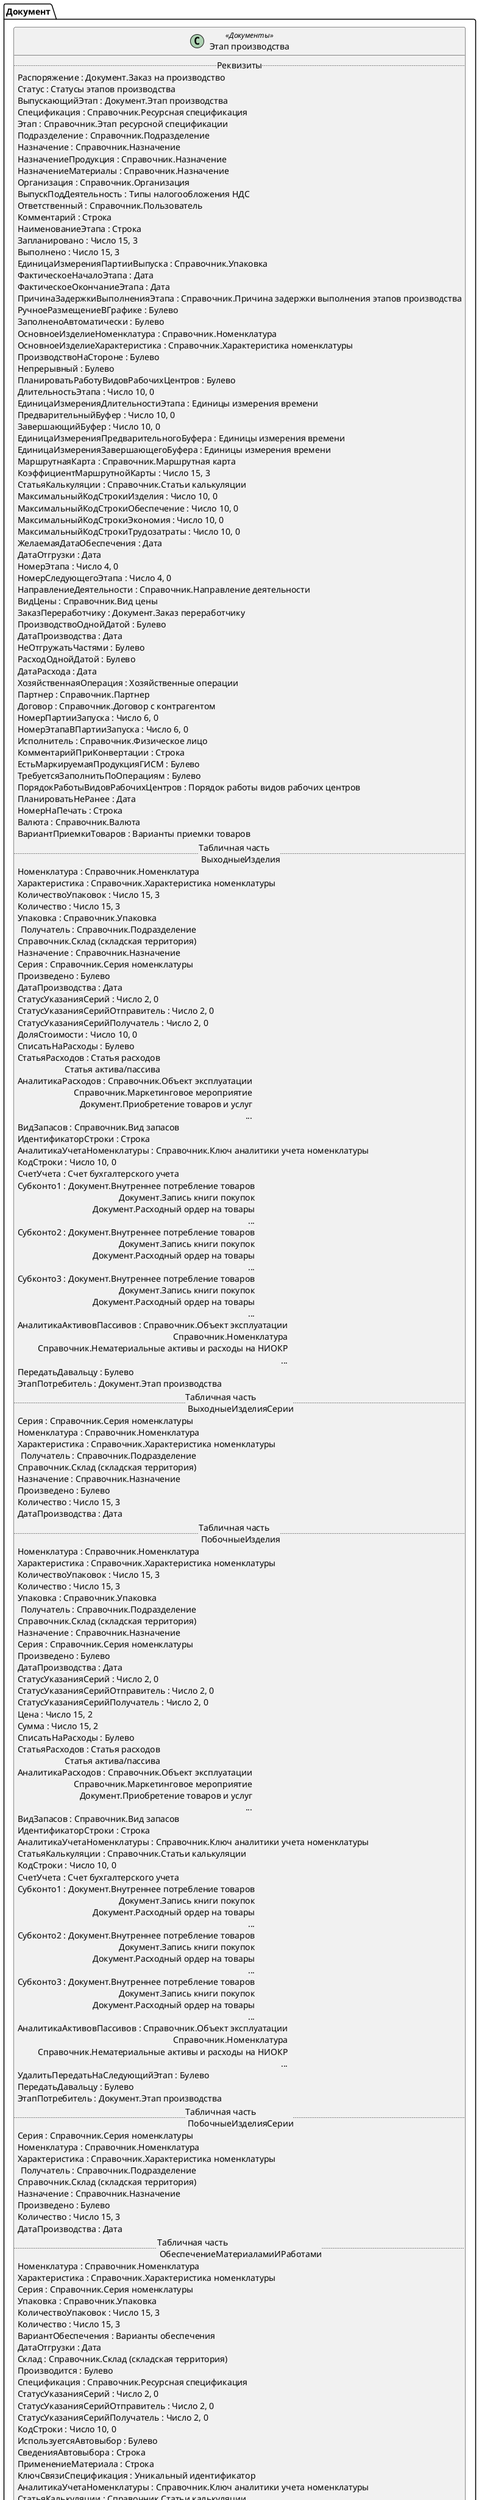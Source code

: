 ﻿@startuml ЭтапПроизводства2_2
'!include templates.wsd
'..\include templates.wsd
class Документ.ЭтапПроизводства2_2 as "Этап производства" <<Документы>>
{
..Реквизиты..
Распоряжение : Документ.Заказ на производство
Статус : Статусы этапов производства
ВыпускающийЭтап : Документ.Этап производства
Спецификация : Справочник.Ресурсная спецификация
Этап : Справочник.Этап ресурсной спецификации
Подразделение : Справочник.Подразделение
Назначение : Справочник.Назначение
НазначениеПродукция : Справочник.Назначение
НазначениеМатериалы : Справочник.Назначение
Организация : Справочник.Организация
ВыпускПодДеятельность : Типы налогообложения НДС
Ответственный : Справочник.Пользователь
Комментарий : Строка
НаименованиеЭтапа : Строка
Запланировано : Число 15, 3
Выполнено : Число 15, 3
ЕдиницаИзмеренияПартииВыпуска : Справочник.Упаковка
ФактическоеНачалоЭтапа : Дата
ФактическоеОкончаниеЭтапа : Дата
ПричинаЗадержкиВыполненияЭтапа : Справочник.Причина задержки выполнения этапов производства
РучноеРазмещениеВГрафике : Булево
ЗаполненоАвтоматически : Булево
ОсновноеИзделиеНоменклатура : Справочник.Номенклатура
ОсновноеИзделиеХарактеристика : Справочник.Характеристика номенклатуры
ПроизводствоНаСтороне : Булево
Непрерывный : Булево
ПланироватьРаботуВидовРабочихЦентров : Булево
ДлительностьЭтапа : Число 10, 0
ЕдиницаИзмеренияДлительностиЭтапа : Единицы измерения времени
ПредварительныйБуфер : Число 10, 0
ЗавершающийБуфер : Число 10, 0
ЕдиницаИзмеренияПредварительногоБуфера : Единицы измерения времени
ЕдиницаИзмеренияЗавершающегоБуфера : Единицы измерения времени
МаршрутнаяКарта : Справочник.Маршрутная карта
КоэффициентМаршрутнойКарты : Число 15, 3
СтатьяКалькуляции : Справочник.Статьи калькуляции
МаксимальныйКодСтрокиИзделия : Число 10, 0
МаксимальныйКодСтрокиОбеспечение : Число 10, 0
МаксимальныйКодСтрокиЭкономия : Число 10, 0
МаксимальныйКодСтрокиТрудозатраты : Число 10, 0
ЖелаемаяДатаОбеспечения : Дата
ДатаОтгрузки : Дата
НомерЭтапа : Число 4, 0
НомерСледующегоЭтапа : Число 4, 0
НаправлениеДеятельности : Справочник.Направление деятельности
ВидЦены : Справочник.Вид цены
ЗаказПереработчику : Документ.Заказ переработчику
ПроизводствоОднойДатой : Булево
ДатаПроизводства : Дата
НеОтгружатьЧастями : Булево
РасходОднойДатой : Булево
ДатаРасхода : Дата
ХозяйственнаяОперация : Хозяйственные операции
Партнер : Справочник.Партнер
Договор : Справочник.Договор с контрагентом
НомерПартииЗапуска : Число 6, 0
НомерЭтапаВПартииЗапуска : Число 6, 0
Исполнитель : Справочник.Физическое лицо
КомментарийПриКонвертации : Строка
ЕстьМаркируемаяПродукцияГИСМ : Булево
ТребуетсяЗаполнитьПоОперациям : Булево
ПорядокРаботыВидовРабочихЦентров : Порядок работы видов рабочих центров
ПланироватьНеРанее : Дата
НомерНаПечать : Строка
Валюта : Справочник.Валюта
ВариантПриемкиТоваров : Варианты приемки товаров
..Табличная часть \n ВыходныеИзделия..
Номенклатура : Справочник.Номенклатура
Характеристика : Справочник.Характеристика номенклатуры
КоличествоУпаковок : Число 15, 3
Количество : Число 15, 3
Упаковка : Справочник.Упаковка
Получатель : Справочник.Подразделение\rСправочник.Склад (складская территория)
Назначение : Справочник.Назначение
Серия : Справочник.Серия номенклатуры
Произведено : Булево
ДатаПроизводства : Дата
СтатусУказанияСерий : Число 2, 0
СтатусУказанияСерийОтправитель : Число 2, 0
СтатусУказанияСерийПолучатель : Число 2, 0
ДоляСтоимости : Число 10, 0
СписатьНаРасходы : Булево
СтатьяРасходов : Статья расходов\rСтатья актива/пассива
АналитикаРасходов : Справочник.Объект эксплуатации\rСправочник.Маркетинговое мероприятие\rДокумент.Приобретение товаров и услуг\r...
ВидЗапасов : Справочник.Вид запасов
ИдентификаторСтроки : Строка
АналитикаУчетаНоменклатуры : Справочник.Ключ аналитики учета номенклатуры
КодСтроки : Число 10, 0
СчетУчета : Счет бухгалтерского учета
Субконто1 : Документ.Внутреннее потребление товаров\rДокумент.Запись книги покупок\rДокумент.Расходный ордер на товары\r...
Субконто2 : Документ.Внутреннее потребление товаров\rДокумент.Запись книги покупок\rДокумент.Расходный ордер на товары\r...
Субконто3 : Документ.Внутреннее потребление товаров\rДокумент.Запись книги покупок\rДокумент.Расходный ордер на товары\r...
АналитикаАктивовПассивов : Справочник.Объект эксплуатации\rСправочник.Номенклатура\rСправочник.Нематериальные активы и расходы на НИОКР\r...
ПередатьДавальцу : Булево
ЭтапПотребитель : Документ.Этап производства
..Табличная часть \n ВыходныеИзделияСерии..
Серия : Справочник.Серия номенклатуры
Номенклатура : Справочник.Номенклатура
Характеристика : Справочник.Характеристика номенклатуры
Получатель : Справочник.Подразделение\rСправочник.Склад (складская территория)
Назначение : Справочник.Назначение
Произведено : Булево
Количество : Число 15, 3
ДатаПроизводства : Дата
..Табличная часть \n ПобочныеИзделия..
Номенклатура : Справочник.Номенклатура
Характеристика : Справочник.Характеристика номенклатуры
КоличествоУпаковок : Число 15, 3
Количество : Число 15, 3
Упаковка : Справочник.Упаковка
Получатель : Справочник.Подразделение\rСправочник.Склад (складская территория)
Назначение : Справочник.Назначение
Серия : Справочник.Серия номенклатуры
Произведено : Булево
ДатаПроизводства : Дата
СтатусУказанияСерий : Число 2, 0
СтатусУказанияСерийОтправитель : Число 2, 0
СтатусУказанияСерийПолучатель : Число 2, 0
Цена : Число 15, 2
Сумма : Число 15, 2
СписатьНаРасходы : Булево
СтатьяРасходов : Статья расходов\rСтатья актива/пассива
АналитикаРасходов : Справочник.Объект эксплуатации\rСправочник.Маркетинговое мероприятие\rДокумент.Приобретение товаров и услуг\r...
ВидЗапасов : Справочник.Вид запасов
ИдентификаторСтроки : Строка
АналитикаУчетаНоменклатуры : Справочник.Ключ аналитики учета номенклатуры
СтатьяКалькуляции : Справочник.Статьи калькуляции
КодСтроки : Число 10, 0
СчетУчета : Счет бухгалтерского учета
Субконто1 : Документ.Внутреннее потребление товаров\rДокумент.Запись книги покупок\rДокумент.Расходный ордер на товары\r...
Субконто2 : Документ.Внутреннее потребление товаров\rДокумент.Запись книги покупок\rДокумент.Расходный ордер на товары\r...
Субконто3 : Документ.Внутреннее потребление товаров\rДокумент.Запись книги покупок\rДокумент.Расходный ордер на товары\r...
АналитикаАктивовПассивов : Справочник.Объект эксплуатации\rСправочник.Номенклатура\rСправочник.Нематериальные активы и расходы на НИОКР\r...
УдалитьПередатьНаСледующийЭтап : Булево
ПередатьДавальцу : Булево
ЭтапПотребитель : Документ.Этап производства
..Табличная часть \n ПобочныеИзделияСерии..
Серия : Справочник.Серия номенклатуры
Номенклатура : Справочник.Номенклатура
Характеристика : Справочник.Характеристика номенклатуры
Получатель : Справочник.Подразделение\rСправочник.Склад (складская территория)
Назначение : Справочник.Назначение
Произведено : Булево
Количество : Число 15, 3
ДатаПроизводства : Дата
..Табличная часть \n ОбеспечениеМатериаламиИРаботами..
Номенклатура : Справочник.Номенклатура
Характеристика : Справочник.Характеристика номенклатуры
Серия : Справочник.Серия номенклатуры
Упаковка : Справочник.Упаковка
КоличествоУпаковок : Число 15, 3
Количество : Число 15, 3
ВариантОбеспечения : Варианты обеспечения
ДатаОтгрузки : Дата
Склад : Справочник.Склад (складская территория)
Производится : Булево
Спецификация : Справочник.Ресурсная спецификация
СтатусУказанияСерий : Число 2, 0
СтатусУказанияСерийОтправитель : Число 2, 0
СтатусУказанияСерийПолучатель : Число 2, 0
КодСтроки : Число 10, 0
ИспользуетсяАвтовыбор : Булево
СведенияАвтовыбора : Строка
ПрименениеМатериала : Строка
КлючСвязиСпецификация : Уникальный идентификатор
АналитикаУчетаНоменклатуры : Справочник.Ключ аналитики учета номенклатуры
СтатьяКалькуляции : Справочник.Статьи калькуляции
..Табличная часть \n РасходМатериаловИРабот..
Номенклатура : Справочник.Номенклатура
Характеристика : Справочник.Характеристика номенклатуры
КоличествоУпаковок : Число 15, 3
Количество : Число 15, 3
Упаковка : Справочник.Упаковка
ДатаРасхода : Дата
Серия : Справочник.Серия номенклатуры
СтатусУказанияСерий : Число 2, 0
СтатьяКалькуляции : Справочник.Статьи калькуляции
АналитикаУчетаНоменклатуры : Справочник.Ключ аналитики учета номенклатуры
..Табличная часть \n ЭкономияМатериалов..
Номенклатура : Справочник.Номенклатура
Характеристика : Справочник.Характеристика номенклатуры
КоличествоУпаковок : Число 15, 3
Количество : Число 15, 3
Упаковка : Справочник.Упаковка
Серия : Справочник.Серия номенклатуры
СтатусУказанияСерий : Число 2, 0
СтатусУказанияСерийОтправитель : Число 2, 0
СтатусУказанияСерийПолучатель : Число 2, 0
Склад : Справочник.Склад (складская территория)
СтатьяРасходов : Статья расходов\rСтатья актива/пассива
АналитикаРасходов : Справочник.Объект эксплуатации\rСправочник.Маркетинговое мероприятие\rДокумент.Приобретение товаров и услуг\r...
АналитикаУчетаНоменклатуры : Справочник.Ключ аналитики учета номенклатуры
СписатьНаРасходы : Булево
ДатаОперации : Дата
КодСтроки : Число 10, 0
СчетУчета : Счет бухгалтерского учета
Субконто1 : Документ.Внутреннее потребление товаров\rДокумент.Запись книги покупок\rДокумент.Расходный ордер на товары\r...
Субконто2 : Документ.Внутреннее потребление товаров\rДокумент.Запись книги покупок\rДокумент.Расходный ордер на товары\r...
Субконто3 : Документ.Внутреннее потребление товаров\rДокумент.Запись книги покупок\rДокумент.Расходный ордер на товары\r...
АналитикаАктивовПассивов : Справочник.Объект эксплуатации\rСправочник.Номенклатура\rСправочник.Нематериальные активы и расходы на НИОКР\r...
Обособить : Булево
ИдентификаторСтроки : Строка
..Табличная часть \n ЭкономияМатериаловСерии..
Серия : Справочник.Серия номенклатуры
Номенклатура : Справочник.Номенклатура
Характеристика : Справочник.Характеристика номенклатуры
Количество : Число 15, 3
Склад : Справочник.Склад (складская территория)
ДатаОперации : Дата
Обособить : Булево
..Табличная часть \n Трудозатраты..
ВидРабот : Справочник.Вид работ сотрудников
Количество : Число 15, 3
СтатьяКалькуляции : Справочник.Статьи калькуляции
НазначениеРабот : Строка
Исполнитель : Справочник.Бригады\rСправочник.Физическое лицо
КодСтроки : Число 10, 0
Выполнено : Булево
ДатаВыполнения : Дата
УдалитьКодСтрокиМаршрутногоЛиста : Число 10, 0
УдалитьМаршрутныйЛистПроизводства : Документ.Маршрутный лист производства
..Табличная часть \n ВидыРабочихЦентров..
ВидРабочегоЦентра : Справочник.Вид рабочего центра
ВремяРаботы : Число 10, 1
ЕдиницаИзмерения : Единицы измерения времени
Использовать : Булево
ВариантНаладки : Справочник.Вариант наладки
КлючСвязи : Уникальный идентификатор
..Табличная часть \n АльтернативныеВидыРабочихЦентров..
ВидРабочегоЦентра : Справочник.Вид рабочего центра
ВремяРаботы : Число 10, 1
ЕдиницаИзмерения : Единицы измерения времени
Использовать : Булево
ВариантНаладки : Справочник.Вариант наладки
КлючСвязиВидыРабочихЦентров : Уникальный идентификатор
..Табличная часть \n ЗанятостьВидовРабочихЦентров..
ВидРабочегоЦентра : Справочник.Вид рабочего центра
ДатаИнтервала : Дата
Количество : Число 8, 1
..Табличная часть \n Последователи..
Этап : Документ.Этап производства
ТипСвязи : Число 1, 0
..Табличная часть \n ВидыЗапасовОбеспечение..
АналитикаУчетаНоменклатуры : Справочник.Номенклатура\rСправочник.Ключ аналитики учета номенклатуры
ВидЗапасов : Справочник.Вид запасов
НомерГТД : Справочник.Номер ГТД
Количество : Число 15, 3
ГруппаПродукции : Справочник.Группа аналитического учета номенклатуры
НазначениеПолучателя : Справочник.Назначение
ДатаОтгрузки : Дата
Серия : Справочник.Серия номенклатуры
..Табличная часть \n ВидыЗапасовЭкономия..
АналитикаУчетаНоменклатуры : Справочник.Номенклатура\rСправочник.Ключ аналитики учета номенклатуры
ВидЗапасов : Справочник.Вид запасов
НомерГТД : Справочник.Номер ГТД
Количество : Число 15, 3
Серия : Справочник.Серия номенклатуры
ГруппаПродукции : Справочник.Группа аналитического учета номенклатуры
НазначениеПолучателя : Справочник.Назначение
ДатаОперации : Дата
Склад : Справочник.Склад (складская территория)
СтатьяРасходов : Статья расходов\rСтатья актива/пассива
АналитикаРасходов : Справочник.Объект эксплуатации\rСправочник.Маркетинговое мероприятие\rДокумент.Приобретение товаров и услуг\r...
СписатьНаРасходы : Булево
АналитикаАктивовПассивов : Справочник.Объект эксплуатации\rСправочник.Номенклатура\rСправочник.Нематериальные активы и расходы на НИОКР\r...
ИдентификаторСтроки : Строка
..Табличная часть \n ДополнительныеРеквизиты..
Свойство : Дополнительный реквизит / сведение
Значение : Справочник.Профессия рабочего\rСправочник.Объект эксплуатации\rСправочник.Номенклатура\r...
ТекстоваяСтрока : Строка
..Движения..
ТоварыКОтгрузке : Остатки
ЗаказыМатериаловВПроизводство : Остатки
ТрудозатратыНезавершенногоПроизводства : Остатки
ДвиженияСерийТоваров : Обороты
РезервыТоваровОрганизаций : Остатки
ПрочиеРасходы : Остатки
ГрафикОтгрузкиТоваров : Остатки
СебестоимостьТоваров : Остатки
ДвиженияНоменклатураДоходыРасходы : Обороты
ПартииПрочихРасходов : Остатки
ПрочиеАктивыПассивы : Остатки
ОтражениеДокументовВРеглУчете : РегистрСведений
ДетализацияПартийТоваровДляНДСиУСН : Остатки
НДСПредъявленный : Остатки
ТоварыКОформлениюОтчетовКомитенту : Остатки
РаспоряженияНаПередачуИзПроизводства : Остатки
ПродукцияИПолуфабрикатыВПроизводстве : Обороты
ДоступностьВидовРабочихЦентров : Обороты
Хозрасчетный : РегистрБухгалтерии
УслугиДавальцуКОформлению : Остатки
ТоварыНаСкладах : Остатки
ОтражениеДокументовВМеждународномУчете : РегистрСведений
ЗаказыКлиентов : Остатки
ОбеспечениеЗаказов : Остатки
Международный : РегистрБухгалтерии
ДвижениеТоваров : Обороты
НДСЗаписиКнигиПродаж : Обороты
ОбеспечениеЗаказовРаботами : Остатки
ТоварыОрганизацийКПередаче : Остатки
МатериалыИРаботыВПроизводстве : Остатки
СвободныеОстатки : Остатки
ДвиженияНоменклатураНоменклатура : Обороты
ТрудозатратыКОформлению : Остатки
ТоварыОрганизаций : Остатки
НДСЗаписиКнигиПокупок : Обороты
ГрафикПоступленияТоваров : Остатки
ПрочиеРасходыНезавершенногоПроизводства : Остатки
ЗаказыПоставщикам : Остатки
ВыпускПродукции : Обороты
ТоварыКПоступлению : Остатки
}
@enduml
